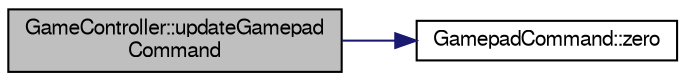 digraph "GameController::updateGamepadCommand"
{
  edge [fontname="FreeSans",fontsize="10",labelfontname="FreeSans",labelfontsize="10"];
  node [fontname="FreeSans",fontsize="10",shape=record];
  rankdir="LR";
  Node1 [label="GameController::updateGamepad\lCommand",height=0.2,width=0.4,color="black", fillcolor="grey75", style="filled", fontcolor="black"];
  Node1 -> Node2 [color="midnightblue",fontsize="10",style="solid",fontname="FreeSans"];
  Node2 [label="GamepadCommand::zero",height=0.2,width=0.4,color="black", fillcolor="white", style="filled",URL="$d4/d51/struct_gamepad_command.html#a9eaa9194374572d57b23de164ee6b29f"];
}
